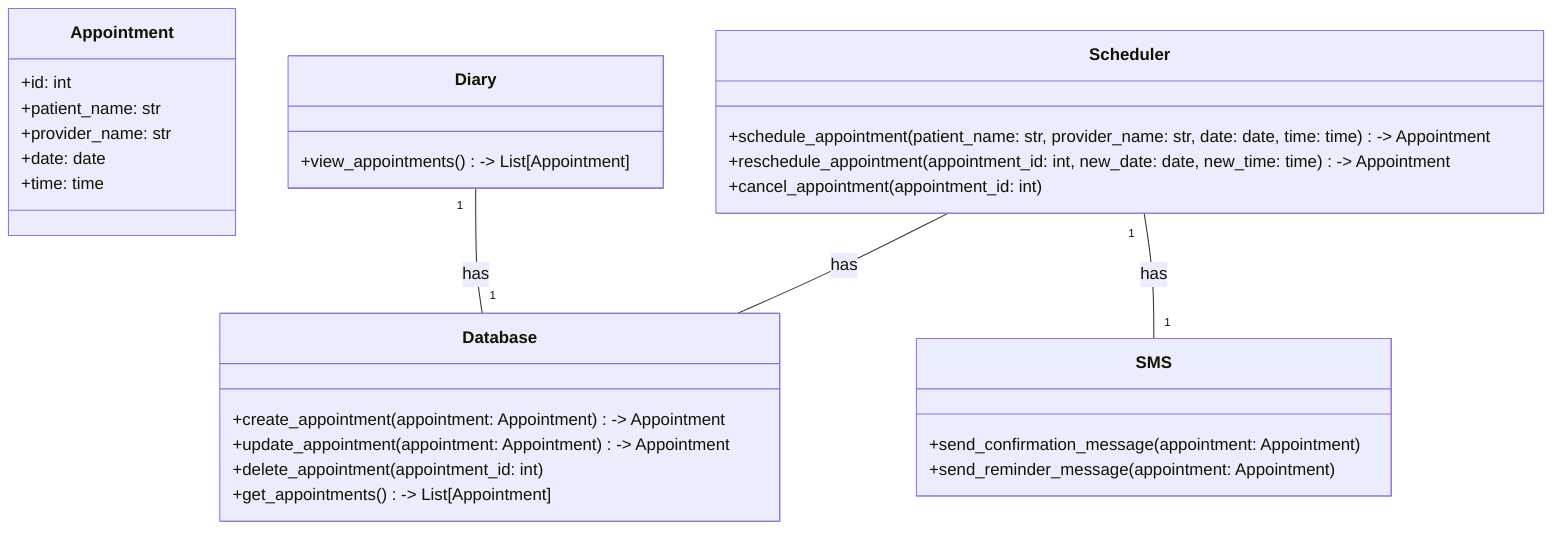 classDiagram
    class Appointment{
        +id: int
        +patient_name: str
        +provider_name: str
        +date: date
        +time: time
    }

    class Scheduler{
        +schedule_appointment(patient_name: str, provider_name: str, date: date, time: time) -> Appointment
        +reschedule_appointment(appointment_id: int, new_date: date, new_time: time) -> Appointment
        +cancel_appointment(appointment_id: int)
    }

    class Diary{
        +view_appointments() -> List[Appointment]
    }

    class Database{
        +create_appointment(appointment: Appointment) -> Appointment
        +update_appointment(appointment: Appointment) -> Appointment
        +delete_appointment(appointment_id: int)
        +get_appointments() -> List[Appointment]
    }

    class SMS{
        +send_confirmation_message(appointment: Appointment)
        +send_reminder_message(appointment: Appointment)
    }

    Scheduler "1" -- "1" Database: has
    Scheduler "1" -- "1" SMS: has
    Diary "1" -- "1" Database: has